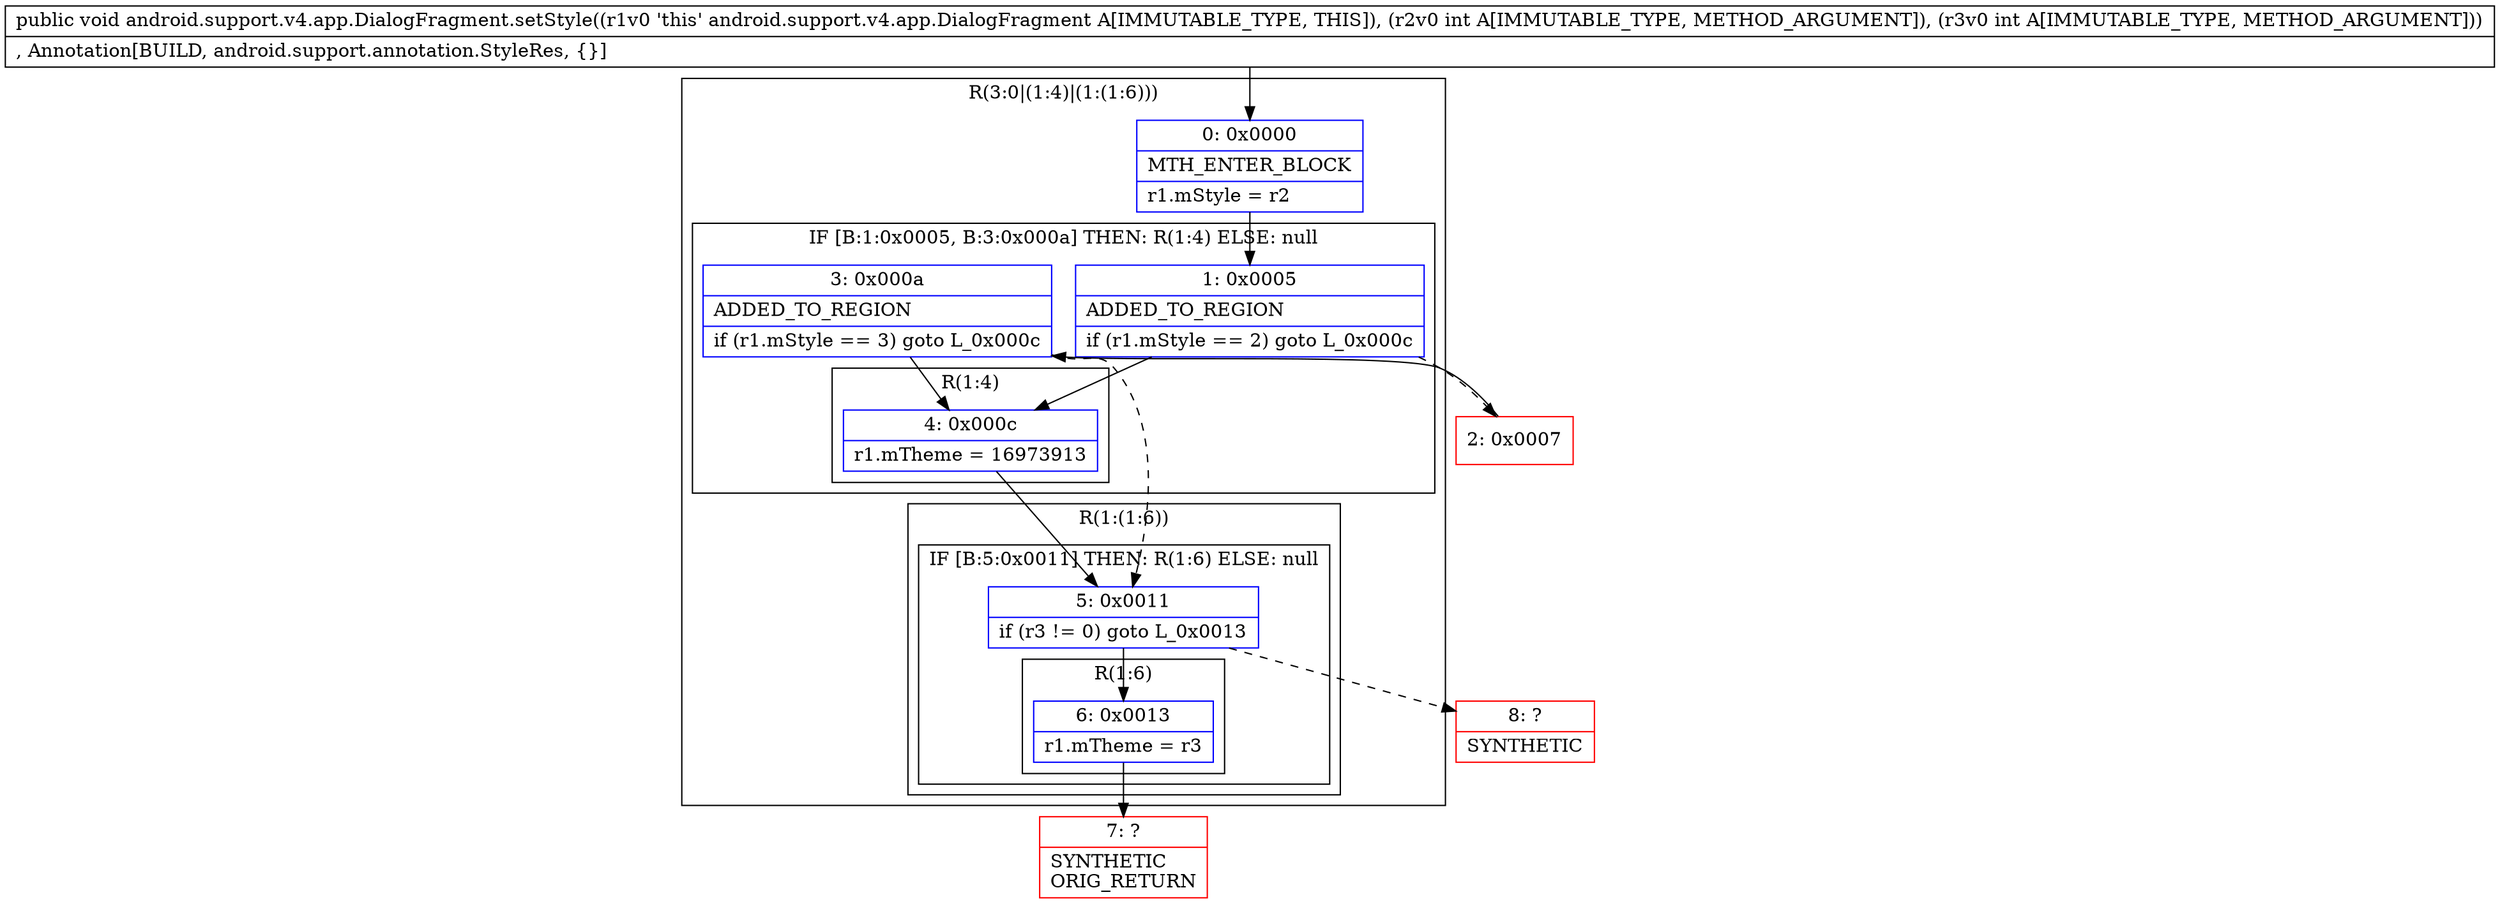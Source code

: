 digraph "CFG forandroid.support.v4.app.DialogFragment.setStyle(II)V" {
subgraph cluster_Region_1754662400 {
label = "R(3:0|(1:4)|(1:(1:6)))";
node [shape=record,color=blue];
Node_0 [shape=record,label="{0\:\ 0x0000|MTH_ENTER_BLOCK\l|r1.mStyle = r2\l}"];
subgraph cluster_IfRegion_1984439674 {
label = "IF [B:1:0x0005, B:3:0x000a] THEN: R(1:4) ELSE: null";
node [shape=record,color=blue];
Node_1 [shape=record,label="{1\:\ 0x0005|ADDED_TO_REGION\l|if (r1.mStyle == 2) goto L_0x000c\l}"];
Node_3 [shape=record,label="{3\:\ 0x000a|ADDED_TO_REGION\l|if (r1.mStyle == 3) goto L_0x000c\l}"];
subgraph cluster_Region_936550447 {
label = "R(1:4)";
node [shape=record,color=blue];
Node_4 [shape=record,label="{4\:\ 0x000c|r1.mTheme = 16973913\l}"];
}
}
subgraph cluster_Region_1376839024 {
label = "R(1:(1:6))";
node [shape=record,color=blue];
subgraph cluster_IfRegion_183394100 {
label = "IF [B:5:0x0011] THEN: R(1:6) ELSE: null";
node [shape=record,color=blue];
Node_5 [shape=record,label="{5\:\ 0x0011|if (r3 != 0) goto L_0x0013\l}"];
subgraph cluster_Region_1035655398 {
label = "R(1:6)";
node [shape=record,color=blue];
Node_6 [shape=record,label="{6\:\ 0x0013|r1.mTheme = r3\l}"];
}
}
}
}
Node_2 [shape=record,color=red,label="{2\:\ 0x0007}"];
Node_7 [shape=record,color=red,label="{7\:\ ?|SYNTHETIC\lORIG_RETURN\l}"];
Node_8 [shape=record,color=red,label="{8\:\ ?|SYNTHETIC\l}"];
MethodNode[shape=record,label="{public void android.support.v4.app.DialogFragment.setStyle((r1v0 'this' android.support.v4.app.DialogFragment A[IMMUTABLE_TYPE, THIS]), (r2v0 int A[IMMUTABLE_TYPE, METHOD_ARGUMENT]), (r3v0 int A[IMMUTABLE_TYPE, METHOD_ARGUMENT]))  | , Annotation[BUILD, android.support.annotation.StyleRes, \{\}]\l}"];
MethodNode -> Node_0;
Node_0 -> Node_1;
Node_1 -> Node_2[style=dashed];
Node_1 -> Node_4;
Node_3 -> Node_4;
Node_3 -> Node_5[style=dashed];
Node_4 -> Node_5;
Node_5 -> Node_6;
Node_5 -> Node_8[style=dashed];
Node_6 -> Node_7;
Node_2 -> Node_3;
}

